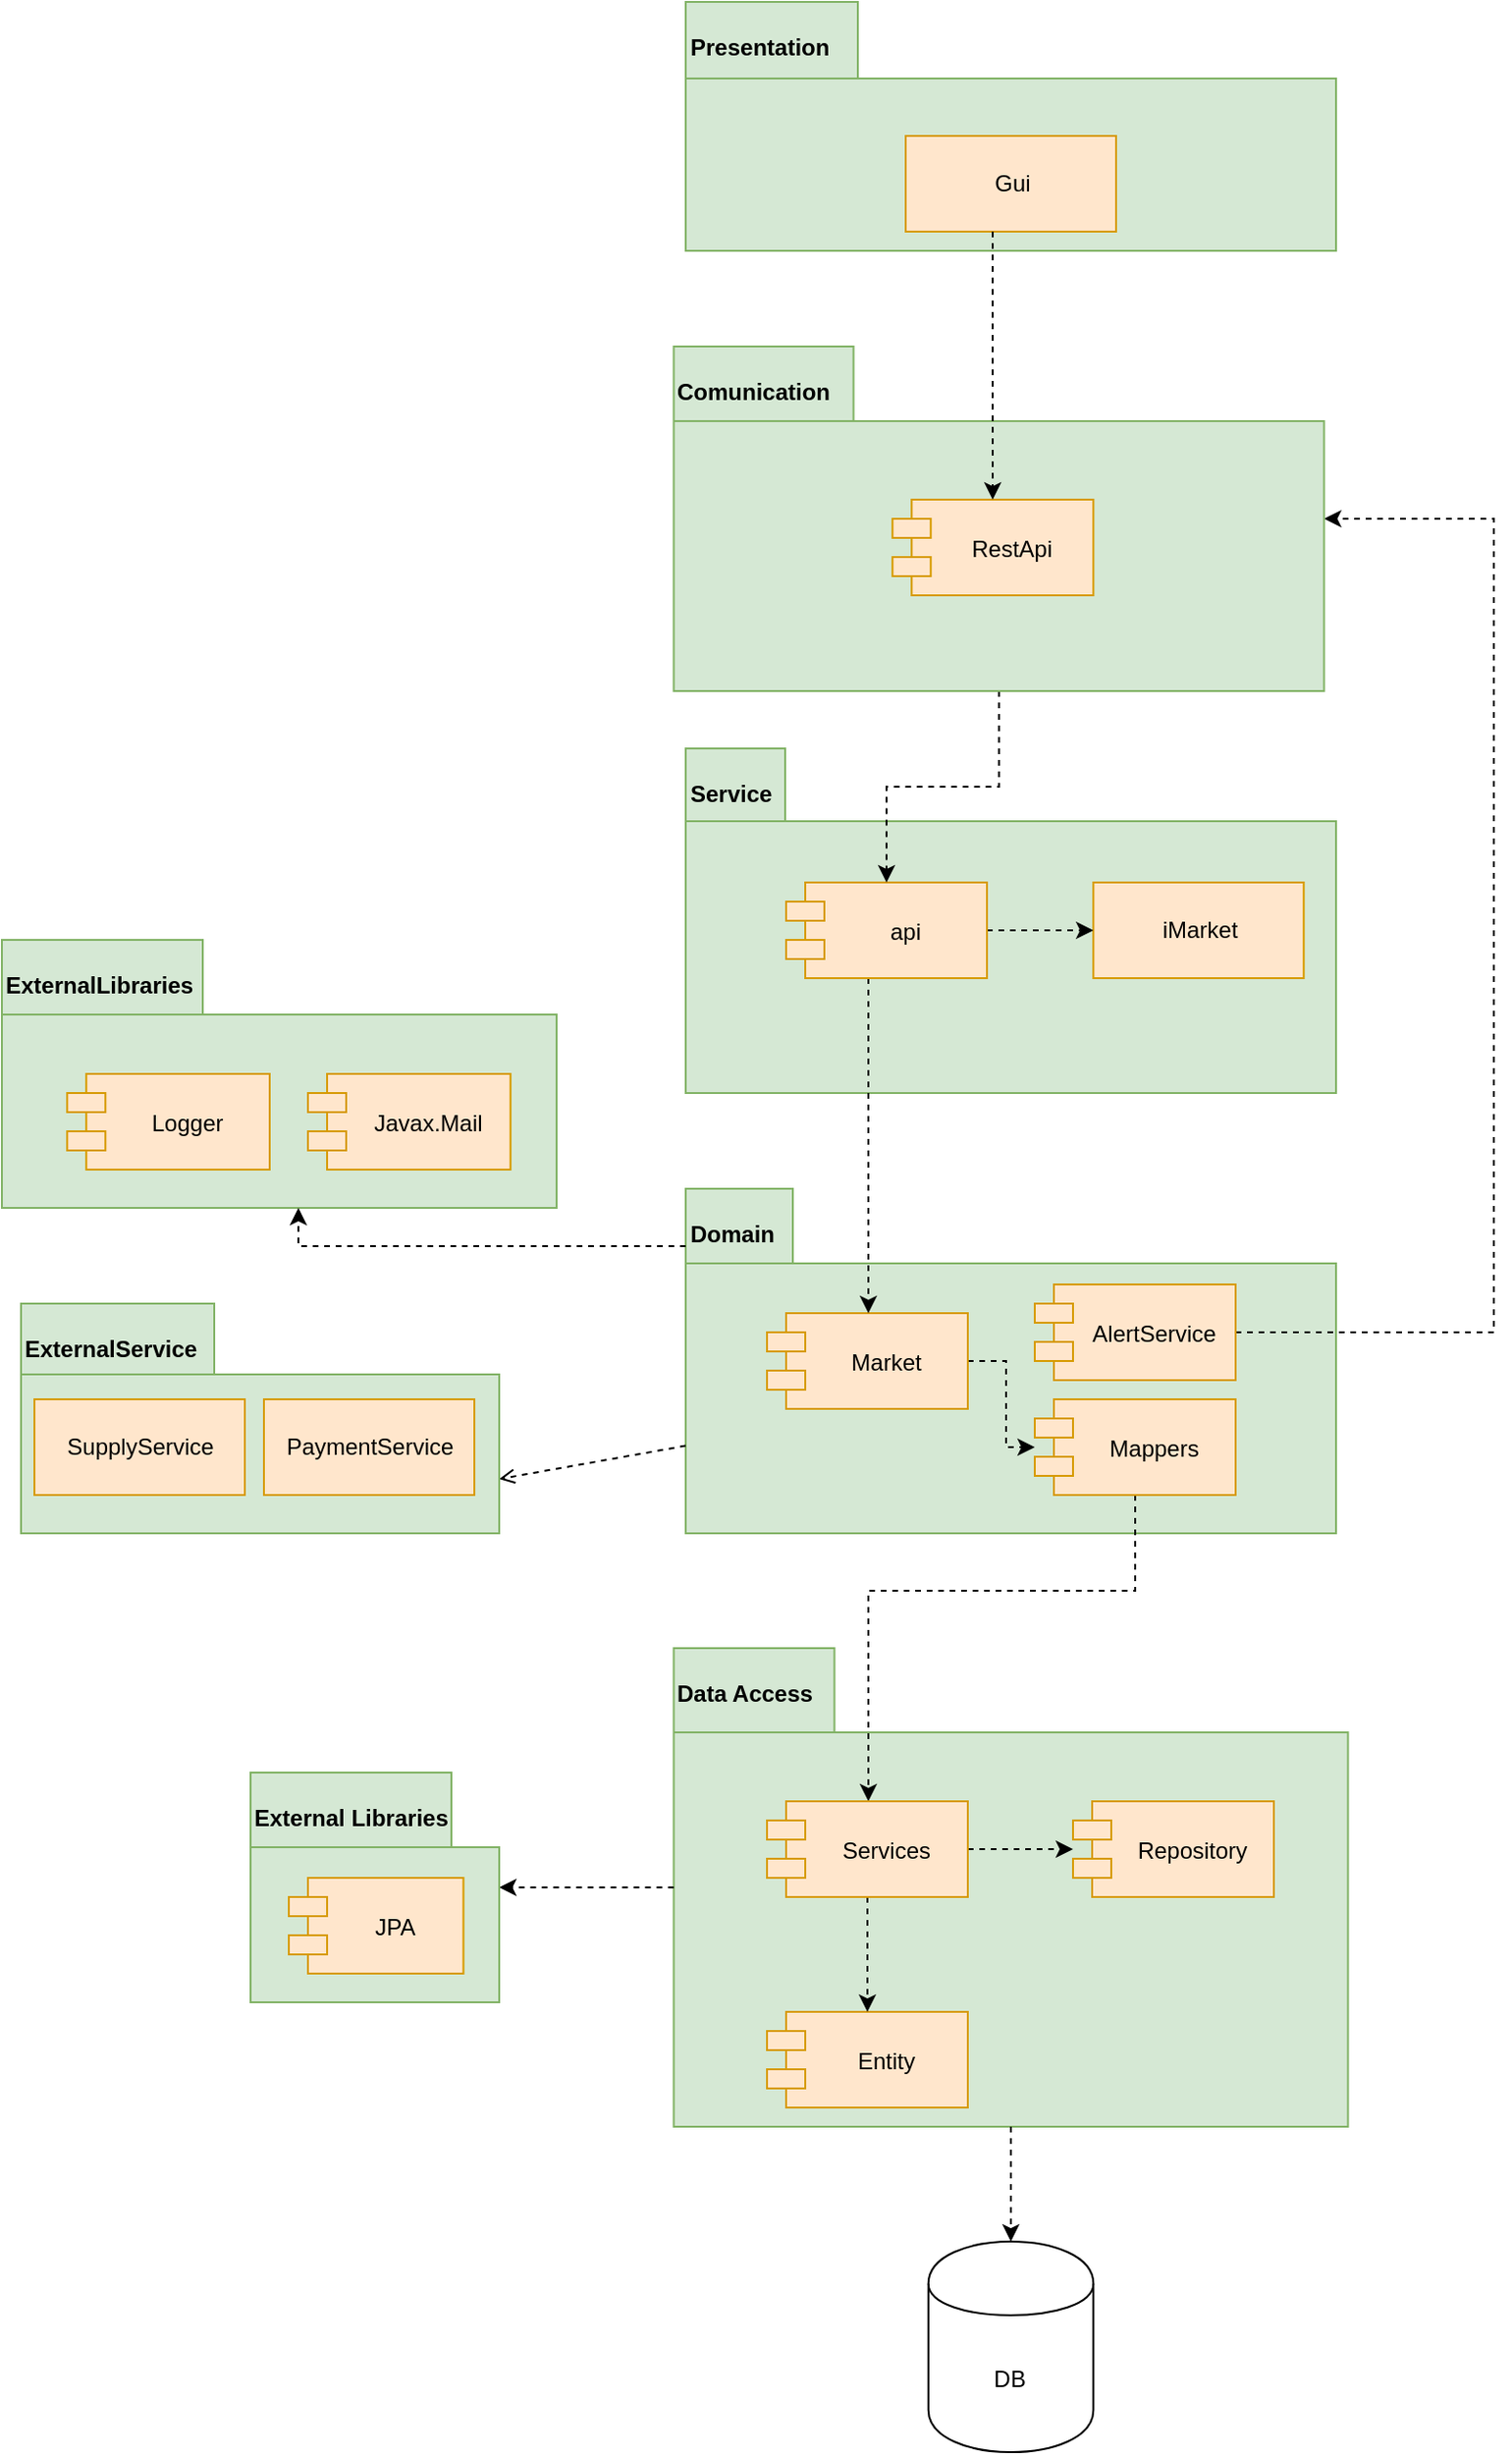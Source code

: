 <mxfile version="13.0.3" type="device"><diagram id="EgsPdKjEQ5hsq4uaFToj" name="Page-1"><mxGraphModel dx="1086" dy="1906" grid="1" gridSize="10" guides="1" tooltips="1" connect="1" arrows="1" fold="1" page="1" pageScale="1" pageWidth="850" pageHeight="1100" math="0" shadow="0"><root><mxCell id="0"/><mxCell id="1" parent="0"/><mxCell id="bYOANUgT590x-3-BujeJ-23" value="ExternalLibraries" style="shape=folder;fontStyle=1;spacingTop=10;tabWidth=105;tabHeight=39;tabPosition=left;html=1;align=left;verticalAlign=top;fillColor=#d5e8d4;strokeColor=#82b366;" parent="1" vertex="1"><mxGeometry x="210" y="390" width="290" height="140" as="geometry"/></mxCell><mxCell id="bYOANUgT590x-3-BujeJ-1" value="Domain" style="shape=folder;fontStyle=1;spacingTop=10;tabWidth=56;tabHeight=39;tabPosition=left;html=1;align=left;verticalAlign=top;fillColor=#d5e8d4;strokeColor=#82b366;shadow=0;" parent="1" vertex="1"><mxGeometry x="567.5" y="520" width="340" height="180" as="geometry"/></mxCell><mxCell id="TWug3C2aUI9x3H2HsjUS-1" value="Data Access" style="shape=folder;fontStyle=1;spacingTop=10;tabWidth=84;tabHeight=44;tabPosition=left;html=1;align=left;verticalAlign=top;fillColor=#d5e8d4;strokeColor=#82b366;shadow=0;" parent="1" vertex="1"><mxGeometry x="561.25" y="760" width="352.5" height="250" as="geometry"/></mxCell><mxCell id="TWug3C2aUI9x3H2HsjUS-14" style="edgeStyle=orthogonalEdgeStyle;rounded=0;orthogonalLoop=1;jettySize=auto;html=1;dashed=1;" parent="1" source="TWug3C2aUI9x3H2HsjUS-17" target="TWug3C2aUI9x3H2HsjUS-3" edge="1"><mxGeometry relative="1" as="geometry"><Array as="points"><mxPoint x="803" y="730"/><mxPoint x="663" y="730"/></Array></mxGeometry></mxCell><mxCell id="bYOANUgT590x-3-BujeJ-3" value="Service" style="shape=folder;fontStyle=1;spacingTop=10;tabWidth=52;tabHeight=38;tabPosition=left;html=1;align=left;verticalAlign=top;fillColor=#d5e8d4;strokeColor=#82b366;" parent="1" vertex="1"><mxGeometry x="567.5" y="290" width="340" height="180" as="geometry"/></mxCell><mxCell id="bYOANUgT590x-3-BujeJ-5" style="rounded=0;orthogonalLoop=1;jettySize=auto;html=1;entryX=1;entryY=0.647;entryDx=0;entryDy=0;entryPerimeter=0;dashed=1;endArrow=open;endFill=0;" parent="1" edge="1"><mxGeometry relative="1" as="geometry"><mxPoint x="567.5" y="654.276" as="sourcePoint"/><mxPoint x="470" y="671.64" as="targetPoint"/></mxGeometry></mxCell><mxCell id="TWug3C2aUI9x3H2HsjUS-18" style="edgeStyle=orthogonalEdgeStyle;rounded=0;orthogonalLoop=1;jettySize=auto;html=1;dashed=1;" parent="1" source="bYOANUgT590x-3-BujeJ-13" target="TWug3C2aUI9x3H2HsjUS-17" edge="1"><mxGeometry relative="1" as="geometry"/></mxCell><mxCell id="bYOANUgT590x-3-BujeJ-13" value="Market" style="shape=module;align=left;spacingLeft=20;align=center;verticalAlign=middle;fillColor=#ffe6cc;strokeColor=#d79b00;" parent="1" vertex="1"><mxGeometry x="610" y="585" width="105" height="50" as="geometry"/></mxCell><mxCell id="bYOANUgT590x-3-BujeJ-14" value="" style="group" parent="1" vertex="1" connectable="0"><mxGeometry x="220" y="580" width="250" height="120" as="geometry"/></mxCell><mxCell id="bYOANUgT590x-3-BujeJ-15" value="ExternalService" style="shape=folder;fontStyle=1;spacingTop=10;tabWidth=101;tabHeight=37;tabPosition=left;html=1;align=left;verticalAlign=top;fillColor=#d5e8d4;strokeColor=#82b366;" parent="bYOANUgT590x-3-BujeJ-14" vertex="1"><mxGeometry width="250" height="120" as="geometry"/></mxCell><mxCell id="bYOANUgT590x-3-BujeJ-16" value="PaymentService" style="html=1;fillColor=#ffe6cc;strokeColor=#d79b00;" parent="bYOANUgT590x-3-BujeJ-14" vertex="1"><mxGeometry x="127" y="50" width="110" height="50" as="geometry"/></mxCell><mxCell id="bYOANUgT590x-3-BujeJ-17" value="SupplyService" style="html=1;fillColor=#ffe6cc;strokeColor=#d79b00;" parent="bYOANUgT590x-3-BujeJ-14" vertex="1"><mxGeometry x="7" y="50" width="110" height="50" as="geometry"/></mxCell><mxCell id="bYOANUgT590x-3-BujeJ-18" value="iMarket" style="html=1;fillColor=#ffe6cc;strokeColor=#d79b00;" parent="1" vertex="1"><mxGeometry x="780.63" y="360" width="110" height="50" as="geometry"/></mxCell><mxCell id="bYOANUgT590x-3-BujeJ-26" style="edgeStyle=orthogonalEdgeStyle;rounded=0;orthogonalLoop=1;jettySize=auto;html=1;dashed=1;" parent="1" source="bYOANUgT590x-3-BujeJ-1" target="bYOANUgT590x-3-BujeJ-23" edge="1"><mxGeometry relative="1" as="geometry"><mxPoint x="460" y="395" as="targetPoint"/><mxPoint x="577.5" y="395" as="sourcePoint"/><Array as="points"><mxPoint x="365" y="550"/></Array></mxGeometry></mxCell><mxCell id="F8lmoQFunvkCc-C_duZn-1" value="Presentation" style="shape=folder;fontStyle=1;spacingTop=10;tabWidth=90;tabHeight=40;tabPosition=left;html=1;align=left;verticalAlign=top;fillColor=#d5e8d4;strokeColor=#82b366;" parent="1" vertex="1"><mxGeometry x="567.5" y="-100" width="340" height="130" as="geometry"/></mxCell><mxCell id="F8lmoQFunvkCc-C_duZn-2" value="Gui" style="html=1;fillColor=#ffe6cc;strokeColor=#d79b00;" parent="1" vertex="1"><mxGeometry x="682.51" y="-30" width="110" height="50" as="geometry"/></mxCell><mxCell id="TWug3C2aUI9x3H2HsjUS-13" style="edgeStyle=orthogonalEdgeStyle;rounded=0;orthogonalLoop=1;jettySize=auto;html=1;dashed=1;" parent="1" source="TWug3C2aUI9x3H2HsjUS-1" target="TWug3C2aUI9x3H2HsjUS-12" edge="1"><mxGeometry relative="1" as="geometry"/></mxCell><mxCell id="TWug3C2aUI9x3H2HsjUS-16" style="edgeStyle=orthogonalEdgeStyle;rounded=0;orthogonalLoop=1;jettySize=auto;html=1;dashed=1;" parent="1" source="TWug3C2aUI9x3H2HsjUS-1" target="TWug3C2aUI9x3H2HsjUS-9" edge="1"><mxGeometry relative="1" as="geometry"/></mxCell><mxCell id="TWug3C2aUI9x3H2HsjUS-2" value="Entity" style="shape=module;align=left;spacingLeft=20;align=center;verticalAlign=middle;fillColor=#ffe6cc;strokeColor=#d79b00;" parent="1" vertex="1"><mxGeometry x="610" y="950" width="105" height="50" as="geometry"/></mxCell><mxCell id="TWug3C2aUI9x3H2HsjUS-6" style="edgeStyle=orthogonalEdgeStyle;rounded=0;orthogonalLoop=1;jettySize=auto;html=1;dashed=1;" parent="1" source="TWug3C2aUI9x3H2HsjUS-3" target="TWug3C2aUI9x3H2HsjUS-4" edge="1"><mxGeometry relative="1" as="geometry"/></mxCell><mxCell id="TWug3C2aUI9x3H2HsjUS-7" style="edgeStyle=orthogonalEdgeStyle;rounded=0;orthogonalLoop=1;jettySize=auto;html=1;dashed=1;" parent="1" source="TWug3C2aUI9x3H2HsjUS-3" target="TWug3C2aUI9x3H2HsjUS-2" edge="1"><mxGeometry relative="1" as="geometry"/></mxCell><mxCell id="TWug3C2aUI9x3H2HsjUS-3" value="Services" style="shape=module;align=left;spacingLeft=20;align=center;verticalAlign=middle;fillColor=#ffe6cc;strokeColor=#d79b00;" parent="1" vertex="1"><mxGeometry x="610" y="840" width="105" height="50" as="geometry"/></mxCell><mxCell id="TWug3C2aUI9x3H2HsjUS-4" value="Repository" style="shape=module;align=left;spacingLeft=20;align=center;verticalAlign=middle;fillColor=#ffe6cc;strokeColor=#d79b00;" parent="1" vertex="1"><mxGeometry x="770" y="840" width="105" height="50" as="geometry"/></mxCell><mxCell id="TWug3C2aUI9x3H2HsjUS-8" value="" style="group" parent="1" vertex="1" connectable="0"><mxGeometry x="220" y="825" width="250" height="120" as="geometry"/></mxCell><mxCell id="TWug3C2aUI9x3H2HsjUS-9" value="External Libraries" style="shape=folder;fontStyle=1;spacingTop=10;tabWidth=105;tabHeight=39;tabPosition=left;html=1;align=left;verticalAlign=top;fillColor=#d5e8d4;strokeColor=#82b366;" parent="TWug3C2aUI9x3H2HsjUS-8" vertex="1"><mxGeometry x="120" width="130" height="120" as="geometry"/></mxCell><mxCell id="TWug3C2aUI9x3H2HsjUS-10" value="JPA" style="shape=module;align=left;spacingLeft=20;align=center;verticalAlign=middle;fillColor=#ffe6cc;strokeColor=#d79b00;" parent="TWug3C2aUI9x3H2HsjUS-8" vertex="1"><mxGeometry x="140.004" y="55" width="91.276" height="50" as="geometry"/></mxCell><mxCell id="TWug3C2aUI9x3H2HsjUS-12" value="DB" style="shape=cylinder;whiteSpace=wrap;html=1;boundedLbl=1;backgroundOutline=1;" parent="1" vertex="1"><mxGeometry x="694.38" y="1070" width="86.25" height="110" as="geometry"/></mxCell><mxCell id="TWug3C2aUI9x3H2HsjUS-17" value="Mappers" style="shape=module;align=left;spacingLeft=20;align=center;verticalAlign=middle;fillColor=#ffe6cc;strokeColor=#d79b00;" parent="1" vertex="1"><mxGeometry x="750" y="630" width="105" height="50" as="geometry"/></mxCell><mxCell id="TWug3C2aUI9x3H2HsjUS-24" style="edgeStyle=orthogonalEdgeStyle;rounded=0;orthogonalLoop=1;jettySize=auto;html=1;dashed=1;" parent="1" source="TWug3C2aUI9x3H2HsjUS-23" target="bYOANUgT590x-3-BujeJ-18" edge="1"><mxGeometry relative="1" as="geometry"/></mxCell><mxCell id="TWug3C2aUI9x3H2HsjUS-25" style="edgeStyle=orthogonalEdgeStyle;rounded=0;orthogonalLoop=1;jettySize=auto;html=1;dashed=1;" parent="1" source="TWug3C2aUI9x3H2HsjUS-23" target="bYOANUgT590x-3-BujeJ-13" edge="1"><mxGeometry relative="1" as="geometry"><Array as="points"><mxPoint x="663" y="460"/><mxPoint x="663" y="460"/></Array></mxGeometry></mxCell><mxCell id="TWug3C2aUI9x3H2HsjUS-23" value="api" style="shape=module;align=left;spacingLeft=20;align=center;verticalAlign=middle;fillColor=#ffe6cc;strokeColor=#d79b00;" parent="1" vertex="1"><mxGeometry x="620" y="360" width="105" height="50" as="geometry"/></mxCell><mxCell id="bYOANUgT590x-3-BujeJ-24" value="Logger" style="shape=module;align=left;spacingLeft=20;align=center;verticalAlign=middle;fillColor=#ffe6cc;strokeColor=#d79b00;" parent="1" vertex="1"><mxGeometry x="244.12" y="460" width="105.88" height="50" as="geometry"/></mxCell><mxCell id="oKhcSygfnxXyIg3LwgUM-3" value="Javax.Mail" style="shape=module;align=left;spacingLeft=20;align=center;verticalAlign=middle;fillColor=#ffe6cc;strokeColor=#d79b00;" parent="1" vertex="1"><mxGeometry x="370" y="460" width="105.88" height="50" as="geometry"/></mxCell><mxCell id="Cny9xLzdy41bqWHm7jS--3" style="edgeStyle=orthogonalEdgeStyle;rounded=0;orthogonalLoop=1;jettySize=auto;html=1;dashed=1;" parent="1" source="Cny9xLzdy41bqWHm7jS--1" target="Cny9xLzdy41bqWHm7jS--4" edge="1"><mxGeometry relative="1" as="geometry"><Array as="points"><mxPoint x="990" y="595"/><mxPoint x="990" y="170"/></Array></mxGeometry></mxCell><mxCell id="Cny9xLzdy41bqWHm7jS--1" value="AlertService" style="shape=module;align=left;spacingLeft=20;align=center;verticalAlign=middle;fillColor=#ffe6cc;strokeColor=#d79b00;" parent="1" vertex="1"><mxGeometry x="750" y="570" width="105" height="50" as="geometry"/></mxCell><mxCell id="Cny9xLzdy41bqWHm7jS--10" style="edgeStyle=orthogonalEdgeStyle;rounded=0;orthogonalLoop=1;jettySize=auto;html=1;dashed=1;" parent="1" source="Cny9xLzdy41bqWHm7jS--4" target="TWug3C2aUI9x3H2HsjUS-23" edge="1"><mxGeometry relative="1" as="geometry"/></mxCell><mxCell id="Cny9xLzdy41bqWHm7jS--4" value="Comunication" style="shape=folder;fontStyle=1;spacingTop=10;tabWidth=94;tabHeight=39;tabPosition=left;html=1;align=left;verticalAlign=top;fillColor=#d5e8d4;strokeColor=#82b366;" parent="1" vertex="1"><mxGeometry x="561.25" y="80" width="340" height="180" as="geometry"/></mxCell><mxCell id="Cny9xLzdy41bqWHm7jS--7" value="RestApi" style="shape=module;align=left;spacingLeft=20;align=center;verticalAlign=middle;fillColor=#ffe6cc;strokeColor=#d79b00;" parent="1" vertex="1"><mxGeometry x="675.63" y="160" width="105" height="50" as="geometry"/></mxCell><mxCell id="Cny9xLzdy41bqWHm7jS--8" style="edgeStyle=orthogonalEdgeStyle;rounded=0;orthogonalLoop=1;jettySize=auto;html=1;dashed=1;" parent="1" source="F8lmoQFunvkCc-C_duZn-2" target="Cny9xLzdy41bqWHm7jS--7" edge="1"><mxGeometry relative="1" as="geometry"><Array as="points"><mxPoint x="728" y="60"/><mxPoint x="728" y="60"/></Array></mxGeometry></mxCell></root></mxGraphModel></diagram></mxfile>